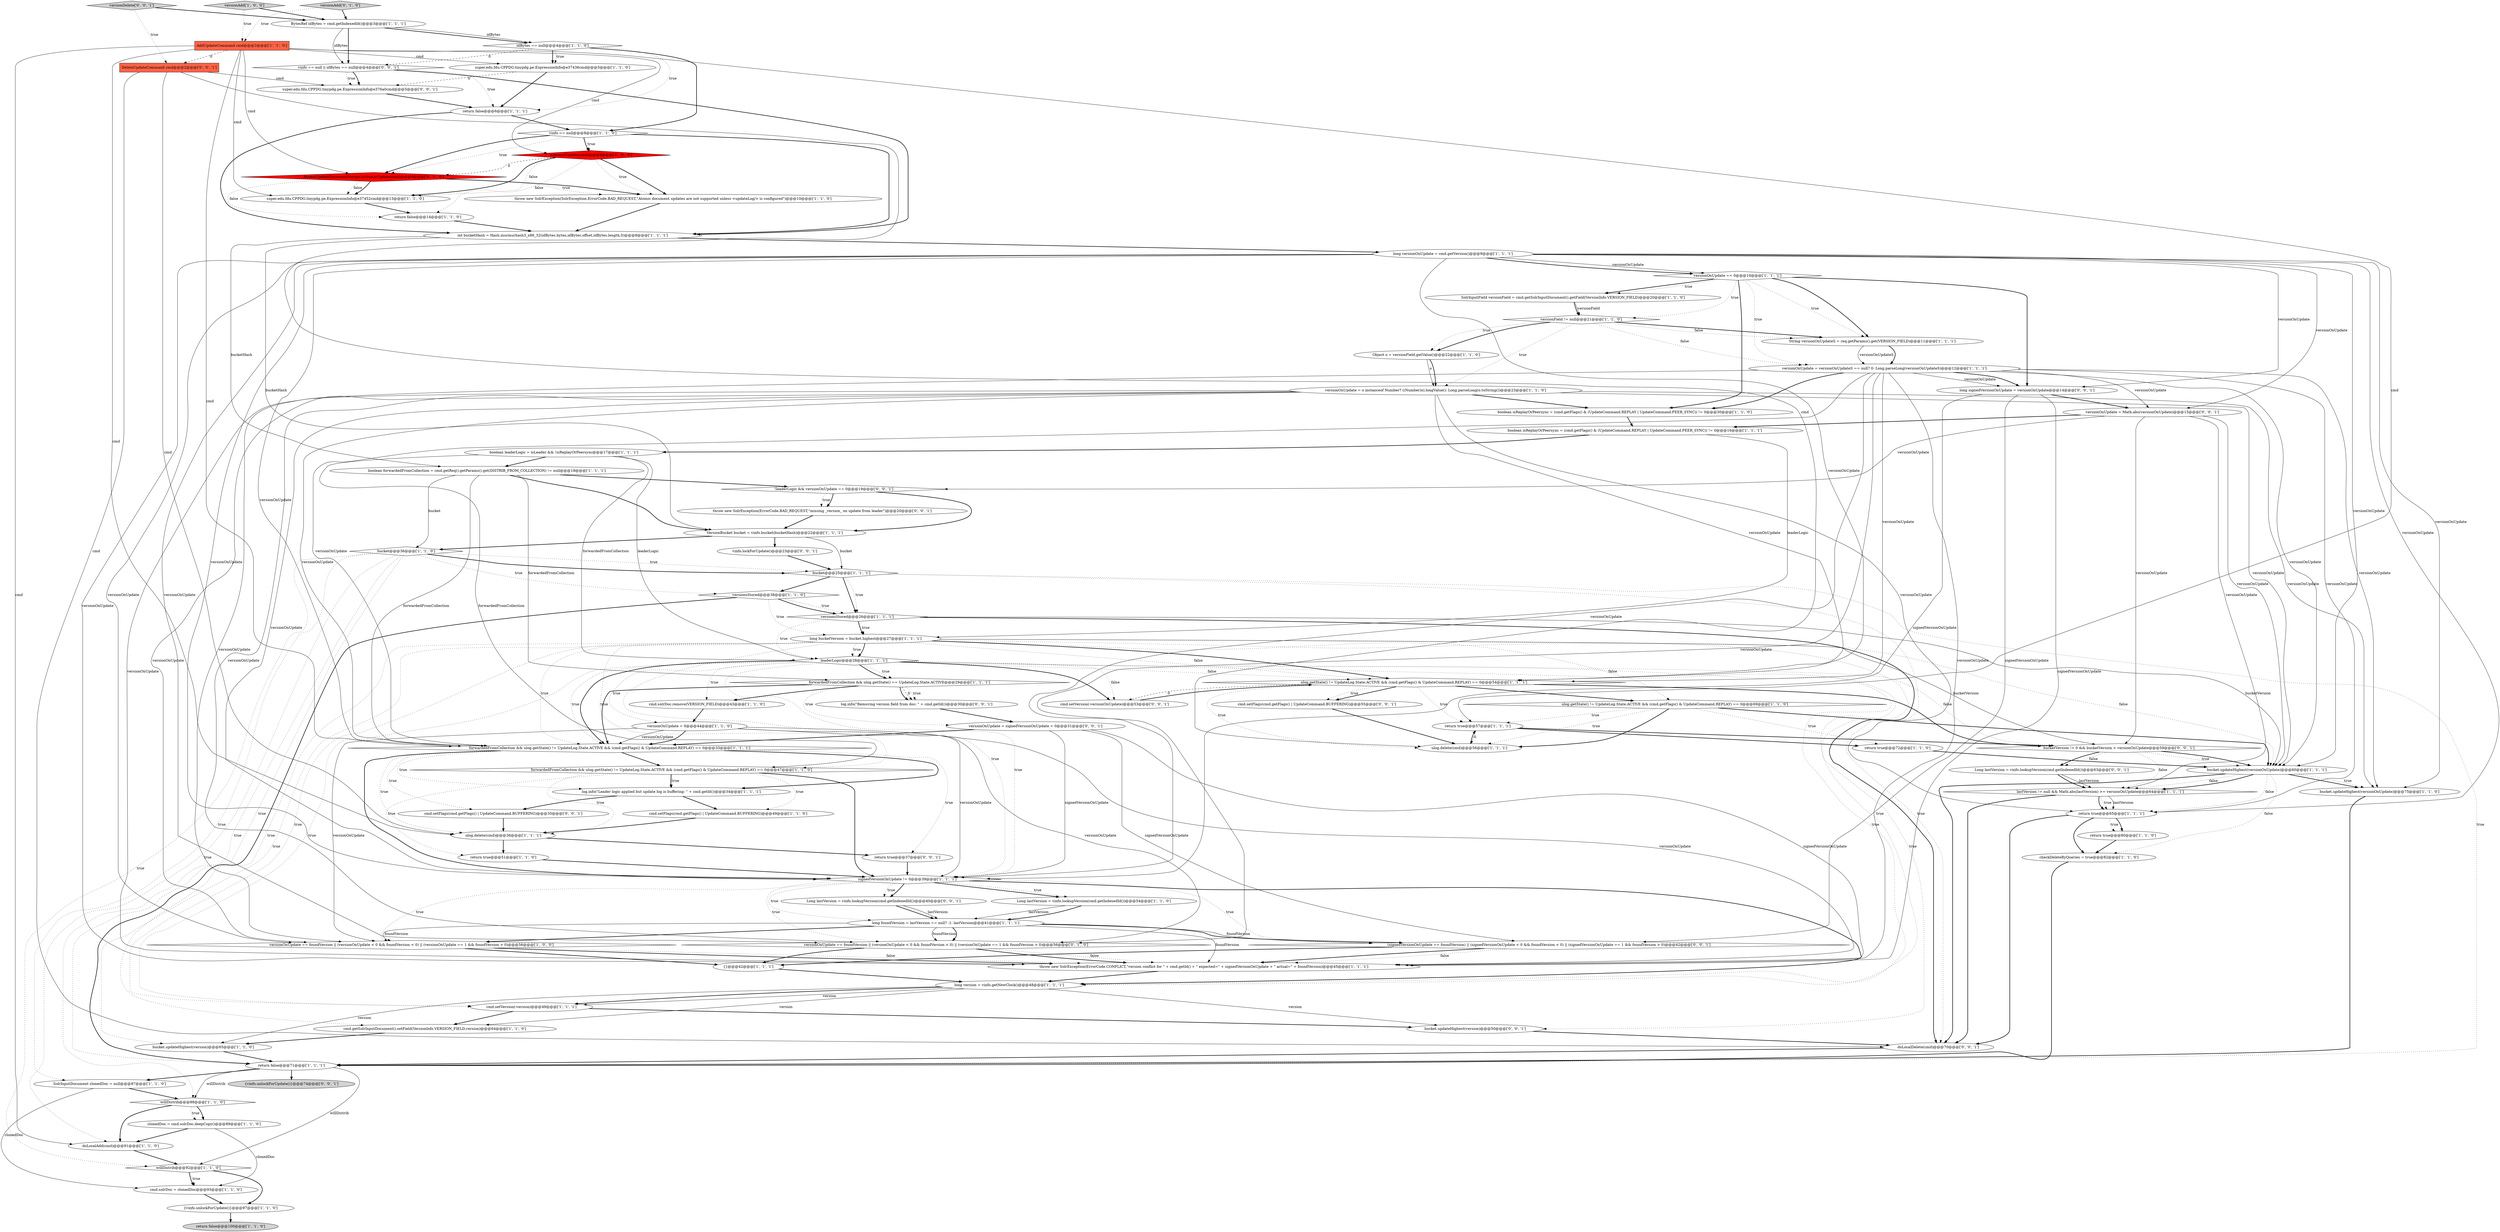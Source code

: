 digraph {
73 [style = filled, label = "cmd.setFlags(cmd.getFlags() | UpdateCommand.BUFFERING)@@@35@@@['0', '0', '1']", fillcolor = white, shape = ellipse image = "AAA0AAABBB3BBB"];
32 [style = filled, label = "ulog.getState() != UpdateLog.State.ACTIVE && (cmd.getFlags() & UpdateCommand.REPLAY) == 0@@@54@@@['1', '1', '1']", fillcolor = white, shape = diamond image = "AAA0AAABBB1BBB"];
26 [style = filled, label = "return false@@@6@@@['1', '1', '1']", fillcolor = white, shape = ellipse image = "AAA0AAABBB1BBB"];
84 [style = filled, label = "{vinfo.unlockForUpdate()}@@@74@@@['0', '0', '1']", fillcolor = lightgray, shape = ellipse image = "AAA0AAABBB3BBB"];
86 [style = filled, label = "bucketVersion != 0 && bucketVersion < versionOnUpdate@@@59@@@['0', '0', '1']", fillcolor = white, shape = diamond image = "AAA0AAABBB3BBB"];
65 [style = filled, label = "ulog.getState() != UpdateLog.State.ACTIVE && (cmd.getFlags() & UpdateCommand.REPLAY) == 0@@@69@@@['1', '1', '0']", fillcolor = white, shape = diamond image = "AAA0AAABBB1BBB"];
28 [style = filled, label = "Long lastVersion = vinfo.lookupVersion(cmd.getIndexedId())@@@54@@@['1', '1', '0']", fillcolor = white, shape = ellipse image = "AAA0AAABBB1BBB"];
3 [style = filled, label = "signedVersionOnUpdate != 0@@@39@@@['1', '1', '1']", fillcolor = white, shape = diamond image = "AAA0AAABBB1BBB"];
59 [style = filled, label = "cmd.setFlags(cmd.getFlags() | UpdateCommand.BUFFERING)@@@49@@@['1', '1', '0']", fillcolor = white, shape = ellipse image = "AAA0AAABBB1BBB"];
38 [style = filled, label = "cmd.solrDoc = clonedDoc@@@93@@@['1', '1', '0']", fillcolor = white, shape = ellipse image = "AAA0AAABBB1BBB"];
90 [style = filled, label = "log.info(\"Removing version field from doc: \" + cmd.getId())@@@30@@@['0', '0', '1']", fillcolor = white, shape = ellipse image = "AAA0AAABBB3BBB"];
94 [style = filled, label = "super.edu.fdu.CPPDG.tinypdg.pe.ExpressionInfo@e376a0cmd@@@5@@@['0', '0', '1']", fillcolor = white, shape = ellipse image = "AAA0AAABBB3BBB"];
36 [style = filled, label = "return false@@@14@@@['1', '1', '0']", fillcolor = white, shape = ellipse image = "AAA0AAABBB1BBB"];
67 [style = filled, label = "versionsStored@@@38@@@['1', '1', '0']", fillcolor = white, shape = diamond image = "AAA0AAABBB1BBB"];
81 [style = filled, label = "(signedVersionOnUpdate == foundVersion) || (signedVersionOnUpdate < 0 && foundVersion < 0) || (signedVersionOnUpdate == 1 && foundVersion > 0)@@@42@@@['0', '0', '1']", fillcolor = white, shape = diamond image = "AAA0AAABBB3BBB"];
42 [style = filled, label = "versionOnUpdate == foundVersion || (versionOnUpdate < 0 && foundVersion < 0) || (versionOnUpdate == 1 && foundVersion > 0)@@@56@@@['1', '0', '0']", fillcolor = white, shape = diamond image = "AAA0AAABBB1BBB"];
13 [style = filled, label = "versionOnUpdate == 0@@@10@@@['1', '1', '1']", fillcolor = white, shape = diamond image = "AAA0AAABBB1BBB"];
29 [style = filled, label = "int bucketHash = Hash.murmurhash3_x86_32(idBytes.bytes,idBytes.offset,idBytes.length,0)@@@8@@@['1', '1', '1']", fillcolor = white, shape = ellipse image = "AAA0AAABBB1BBB"];
82 [style = filled, label = "cmd.setFlags(cmd.getFlags() | UpdateCommand.BUFFERING)@@@55@@@['0', '0', '1']", fillcolor = white, shape = ellipse image = "AAA0AAABBB3BBB"];
19 [style = filled, label = "long foundVersion = lastVersion == null? -1: lastVersion@@@41@@@['1', '1', '1']", fillcolor = white, shape = ellipse image = "AAA0AAABBB1BBB"];
69 [style = filled, label = "return false@@@71@@@['1', '1', '1']", fillcolor = white, shape = ellipse image = "AAA0AAABBB1BBB"];
55 [style = filled, label = "cmd.getSolrInputDocument().setField(VersionInfo.VERSION_FIELD,version)@@@64@@@['1', '1', '0']", fillcolor = white, shape = ellipse image = "AAA0AAABBB1BBB"];
70 [style = filled, label = "versionOnUpdate == foundVersion || (versionOnUpdate < 0 && foundVersion < 0) || (versionOnUpdate == 1 && foundVersion > 0)@@@56@@@['0', '1', '0']", fillcolor = white, shape = diamond image = "AAA0AAABBB2BBB"];
75 [style = filled, label = "vinfo.lockForUpdate()@@@23@@@['0', '0', '1']", fillcolor = white, shape = ellipse image = "AAA0AAABBB3BBB"];
1 [style = filled, label = "bucket.updateHighest(version)@@@65@@@['1', '1', '0']", fillcolor = white, shape = ellipse image = "AAA0AAABBB1BBB"];
56 [style = filled, label = "versionOnUpdate = versionOnUpdateS == null? 0: Long.parseLong(versionOnUpdateS)@@@12@@@['1', '1', '1']", fillcolor = white, shape = ellipse image = "AAA0AAABBB1BBB"];
27 [style = filled, label = "vinfo == null@@@8@@@['1', '1', '0']", fillcolor = white, shape = diamond image = "AAA0AAABBB1BBB"];
35 [style = filled, label = "boolean isReplayOrPeersync = (cmd.getFlags() & (UpdateCommand.REPLAY | UpdateCommand.PEER_SYNC)) != 0@@@30@@@['1', '1', '0']", fillcolor = white, shape = ellipse image = "AAA0AAABBB1BBB"];
18 [style = filled, label = "willDistrib@@@88@@@['1', '1', '0']", fillcolor = white, shape = diamond image = "AAA0AAABBB1BBB"];
21 [style = filled, label = "{vinfo.unlockForUpdate()}@@@97@@@['1', '1', '0']", fillcolor = white, shape = ellipse image = "AAA0AAABBB1BBB"];
68 [style = filled, label = "leaderLogic@@@28@@@['1', '1', '1']", fillcolor = white, shape = diamond image = "AAA0AAABBB1BBB"];
80 [style = filled, label = "return true@@@37@@@['0', '0', '1']", fillcolor = white, shape = ellipse image = "AAA0AAABBB3BBB"];
40 [style = filled, label = "versionOnUpdate = 0@@@44@@@['1', '1', '0']", fillcolor = white, shape = ellipse image = "AAA0AAABBB1BBB"];
24 [style = filled, label = "forwardedFromCollection && ulog.getState() == UpdateLog.State.ACTIVE@@@29@@@['1', '1', '1']", fillcolor = white, shape = diamond image = "AAA0AAABBB1BBB"];
10 [style = filled, label = "cmd.solrDoc.remove(VERSION_FIELD)@@@43@@@['1', '1', '0']", fillcolor = white, shape = ellipse image = "AAA0AAABBB1BBB"];
49 [style = filled, label = "Object o = versionField.getValue()@@@22@@@['1', '1', '0']", fillcolor = white, shape = ellipse image = "AAA0AAABBB1BBB"];
30 [style = filled, label = "bucket.updateHighest(versionOnUpdate)@@@75@@@['1', '1', '0']", fillcolor = white, shape = ellipse image = "AAA0AAABBB1BBB"];
5 [style = filled, label = "boolean leaderLogic = isLeader && !isReplayOrPeersync@@@17@@@['1', '1', '1']", fillcolor = white, shape = ellipse image = "AAA0AAABBB1BBB"];
87 [style = filled, label = "doLocalDelete(cmd)@@@70@@@['0', '0', '1']", fillcolor = white, shape = ellipse image = "AAA0AAABBB3BBB"];
31 [style = filled, label = "ulog.delete(cmd)@@@36@@@['1', '1', '1']", fillcolor = white, shape = ellipse image = "AAA0AAABBB1BBB"];
41 [style = filled, label = "bucket.updateHighest(versionOnUpdate)@@@60@@@['1', '1', '1']", fillcolor = white, shape = ellipse image = "AAA0AAABBB1BBB"];
92 [style = filled, label = "versionOnUpdate = signedVersionOnUpdate = 0@@@31@@@['0', '0', '1']", fillcolor = white, shape = ellipse image = "AAA0AAABBB3BBB"];
0 [style = filled, label = "super.edu.fdu.CPPDG.tinypdg.pe.ExpressionInfo@e37436cmd@@@5@@@['1', '1', '0']", fillcolor = white, shape = ellipse image = "AAA0AAABBB1BBB"];
34 [style = filled, label = "throw new SolrException(SolrException.ErrorCode.BAD_REQUEST,\"Atomic document updates are not supported unless <updateLog/> is configured\")@@@10@@@['1', '1', '0']", fillcolor = white, shape = ellipse image = "AAA0AAABBB1BBB"];
64 [style = filled, label = "log.info(\"Leader logic applied but update log is buffering: \" + cmd.getId())@@@34@@@['1', '1', '1']", fillcolor = white, shape = ellipse image = "AAA0AAABBB1BBB"];
6 [style = filled, label = "checkDeleteByQueries = true@@@82@@@['1', '1', '0']", fillcolor = white, shape = ellipse image = "AAA0AAABBB1BBB"];
46 [style = filled, label = "BytesRef idBytes = cmd.getIndexedId()@@@3@@@['1', '1', '1']", fillcolor = white, shape = ellipse image = "AAA0AAABBB1BBB"];
25 [style = filled, label = "SolrInputDocument clonedDoc = null@@@87@@@['1', '1', '0']", fillcolor = white, shape = ellipse image = "AAA0AAABBB1BBB"];
4 [style = filled, label = "willDistrib@@@92@@@['1', '1', '0']", fillcolor = white, shape = diamond image = "AAA0AAABBB1BBB"];
54 [style = filled, label = "boolean isReplayOrPeersync = (cmd.getFlags() & (UpdateCommand.REPLAY | UpdateCommand.PEER_SYNC)) != 0@@@16@@@['1', '1', '1']", fillcolor = white, shape = ellipse image = "AAA0AAABBB1BBB"];
89 [style = filled, label = "Long lastVersion = vinfo.lookupVersion(cmd.getIndexedId())@@@40@@@['0', '0', '1']", fillcolor = white, shape = ellipse image = "AAA0AAABBB3BBB"];
88 [style = filled, label = "versionOnUpdate = Math.abs(versionOnUpdate)@@@15@@@['0', '0', '1']", fillcolor = white, shape = ellipse image = "AAA0AAABBB3BBB"];
8 [style = filled, label = "super.edu.fdu.CPPDG.tinypdg.pe.ExpressionInfo@e37452cmd@@@13@@@['1', '1', '0']", fillcolor = white, shape = ellipse image = "AAA0AAABBB1BBB"];
16 [style = filled, label = "SolrInputField versionField = cmd.getSolrInputDocument().getField(VersionInfo.VERSION_FIELD)@@@20@@@['1', '1', '0']", fillcolor = white, shape = ellipse image = "AAA0AAABBB1BBB"];
37 [style = filled, label = "long version = vinfo.getNewClock()@@@48@@@['1', '1', '1']", fillcolor = white, shape = ellipse image = "AAA0AAABBB1BBB"];
83 [style = filled, label = "versionDelete['0', '0', '1']", fillcolor = lightgray, shape = diamond image = "AAA0AAABBB3BBB"];
91 [style = filled, label = "!leaderLogic && versionOnUpdate == 0@@@19@@@['0', '0', '1']", fillcolor = white, shape = diamond image = "AAA0AAABBB3BBB"];
47 [style = filled, label = "return true@@@72@@@['1', '1', '0']", fillcolor = white, shape = ellipse image = "AAA0AAABBB1BBB"];
39 [style = filled, label = "forwardedFromCollection && ulog.getState() != UpdateLog.State.ACTIVE && (cmd.getFlags() & UpdateCommand.REPLAY) == 0@@@47@@@['1', '1', '0']", fillcolor = white, shape = diamond image = "AAA0AAABBB1BBB"];
23 [style = filled, label = "versionOnUpdate = o instanceof Number? ((Number)o).longValue(): Long.parseLong(o.toString())@@@23@@@['1', '1', '0']", fillcolor = white, shape = ellipse image = "AAA0AAABBB1BBB"];
61 [style = filled, label = "return true@@@80@@@['1', '1', '0']", fillcolor = white, shape = ellipse image = "AAA0AAABBB1BBB"];
44 [style = filled, label = "clonedDoc = cmd.solrDoc.deepCopy()@@@89@@@['1', '1', '0']", fillcolor = white, shape = ellipse image = "AAA0AAABBB1BBB"];
52 [style = filled, label = "long bucketVersion = bucket.highest@@@27@@@['1', '1', '1']", fillcolor = white, shape = ellipse image = "AAA0AAABBB1BBB"];
78 [style = filled, label = "Long lastVersion = vinfo.lookupVersion(cmd.getIndexedId())@@@63@@@['0', '0', '1']", fillcolor = white, shape = ellipse image = "AAA0AAABBB3BBB"];
11 [style = filled, label = "return true@@@57@@@['1', '1', '1']", fillcolor = white, shape = ellipse image = "AAA0AAABBB1BBB"];
9 [style = filled, label = "return true@@@51@@@['1', '1', '0']", fillcolor = white, shape = ellipse image = "AAA0AAABBB1BBB"];
20 [style = filled, label = "versionsStored@@@26@@@['1', '1', '1']", fillcolor = white, shape = diamond image = "AAA0AAABBB1BBB"];
93 [style = filled, label = "vinfo == null || idBytes == null@@@4@@@['0', '0', '1']", fillcolor = white, shape = diamond image = "AAA0AAABBB3BBB"];
48 [style = filled, label = "cmd.setVersion(-version)@@@49@@@['1', '1', '1']", fillcolor = white, shape = ellipse image = "AAA0AAABBB1BBB"];
14 [style = filled, label = "AddUpdateCommand cmd@@@2@@@['1', '1', '0']", fillcolor = tomato, shape = box image = "AAA0AAABBB1BBB"];
62 [style = filled, label = "bucket@@@36@@@['1', '1', '0']", fillcolor = white, shape = diamond image = "AAA0AAABBB1BBB"];
74 [style = filled, label = "long signedVersionOnUpdate = versionOnUpdate@@@14@@@['0', '0', '1']", fillcolor = white, shape = ellipse image = "AAA0AAABBB3BBB"];
72 [style = filled, label = "versionAdd['0', '1', '0']", fillcolor = lightgray, shape = diamond image = "AAA0AAABBB2BBB"];
79 [style = filled, label = "DeleteUpdateCommand cmd@@@2@@@['0', '0', '1']", fillcolor = tomato, shape = box image = "AAA0AAABBB3BBB"];
12 [style = filled, label = "long versionOnUpdate = cmd.getVersion()@@@9@@@['1', '1', '1']", fillcolor = white, shape = ellipse image = "AAA0AAABBB1BBB"];
53 [style = filled, label = "bucket@@@25@@@['1', '1', '1']", fillcolor = white, shape = diamond image = "AAA0AAABBB1BBB"];
85 [style = filled, label = "bucket.updateHighest(version)@@@50@@@['0', '0', '1']", fillcolor = white, shape = ellipse image = "AAA0AAABBB3BBB"];
63 [style = filled, label = "throw new SolrException(ErrorCode.CONFLICT,\"version conflict for \" + cmd.getId() + \" expected=\" + signedVersionOnUpdate + \" actual=\" + foundVersion)@@@45@@@['1', '1', '1']", fillcolor = white, shape = ellipse image = "AAA0AAABBB1BBB"];
58 [style = filled, label = "return true@@@65@@@['1', '1', '1']", fillcolor = white, shape = ellipse image = "AAA0AAABBB1BBB"];
2 [style = filled, label = "versionField != null@@@21@@@['1', '1', '0']", fillcolor = white, shape = diamond image = "AAA0AAABBB1BBB"];
45 [style = filled, label = "versionAdd['1', '0', '0']", fillcolor = lightgray, shape = diamond image = "AAA0AAABBB1BBB"];
7 [style = filled, label = "return false@@@100@@@['1', '1', '0']", fillcolor = lightgray, shape = ellipse image = "AAA0AAABBB1BBB"];
22 [style = filled, label = "VersionBucket bucket = vinfo.bucket(bucketHash)@@@22@@@['1', '1', '1']", fillcolor = white, shape = ellipse image = "AAA0AAABBB1BBB"];
51 [style = filled, label = "idBytes == null@@@4@@@['1', '1', '0']", fillcolor = white, shape = diamond image = "AAA0AAABBB1BBB"];
77 [style = filled, label = "throw new SolrException(ErrorCode.BAD_REQUEST,\"missing _version_ on update from leader\")@@@20@@@['0', '0', '1']", fillcolor = white, shape = ellipse image = "AAA0AAABBB3BBB"];
71 [style = filled, label = "AtomicUpdateDocumentMerger.isAtomicUpdate(cmd)@@@9@@@['0', '1', '0']", fillcolor = red, shape = diamond image = "AAA1AAABBB2BBB"];
66 [style = filled, label = "isAtomicUpdate(cmd)@@@9@@@['1', '0', '0']", fillcolor = red, shape = diamond image = "AAA1AAABBB1BBB"];
17 [style = filled, label = "forwardedFromCollection && ulog.getState() != UpdateLog.State.ACTIVE && (cmd.getFlags() & UpdateCommand.REPLAY) == 0@@@33@@@['1', '1', '1']", fillcolor = white, shape = diamond image = "AAA0AAABBB1BBB"];
33 [style = filled, label = "lastVersion != null && Math.abs(lastVersion) >= versionOnUpdate@@@64@@@['1', '1', '1']", fillcolor = white, shape = diamond image = "AAA0AAABBB1BBB"];
15 [style = filled, label = "ulog.delete(cmd)@@@56@@@['1', '1', '1']", fillcolor = white, shape = ellipse image = "AAA0AAABBB1BBB"];
50 [style = filled, label = "boolean forwardedFromCollection = cmd.getReq().getParams().get(DISTRIB_FROM_COLLECTION) != null@@@18@@@['1', '1', '1']", fillcolor = white, shape = ellipse image = "AAA0AAABBB1BBB"];
43 [style = filled, label = "String versionOnUpdateS = req.getParams().get(VERSION_FIELD)@@@11@@@['1', '1', '1']", fillcolor = white, shape = ellipse image = "AAA0AAABBB1BBB"];
57 [style = filled, label = "doLocalAdd(cmd)@@@91@@@['1', '1', '0']", fillcolor = white, shape = ellipse image = "AAA0AAABBB1BBB"];
76 [style = filled, label = "cmd.setVersion(-versionOnUpdate)@@@53@@@['0', '0', '1']", fillcolor = white, shape = ellipse image = "AAA0AAABBB3BBB"];
60 [style = filled, label = "{}@@@42@@@['1', '1', '1']", fillcolor = white, shape = ellipse image = "AAA0AAABBB1BBB"];
1->69 [style = bold, label=""];
53->87 [style = dotted, label="true"];
61->6 [style = bold, label=""];
4->38 [style = dotted, label="true"];
24->92 [style = dotted, label="true"];
50->22 [style = bold, label=""];
79->15 [style = solid, label="cmd"];
37->48 [style = solid, label="version"];
68->24 [style = bold, label=""];
31->9 [style = bold, label=""];
36->29 [style = bold, label=""];
11->86 [style = bold, label=""];
12->3 [style = solid, label="versionOnUpdate"];
5->68 [style = solid, label="forwardedFromCollection"];
62->57 [style = dotted, label="true"];
67->52 [style = dotted, label="true"];
79->87 [style = solid, label="cmd"];
70->63 [style = dotted, label="false"];
88->91 [style = solid, label="versionOnUpdate"];
56->17 [style = solid, label="versionOnUpdate"];
71->8 [style = dotted, label="false"];
32->11 [style = dotted, label="true"];
2->23 [style = dotted, label="true"];
59->31 [style = bold, label=""];
52->37 [style = dotted, label="true"];
42->60 [style = bold, label=""];
49->23 [style = solid, label="o"];
14->11 [style = solid, label="cmd"];
19->63 [style = solid, label="foundVersion"];
51->26 [style = dotted, label="true"];
14->79 [style = dashed, label="0"];
6->69 [style = bold, label=""];
64->73 [style = bold, label=""];
20->41 [style = solid, label="bucketVersion"];
3->70 [style = dotted, label="true"];
37->1 [style = solid, label="version"];
52->17 [style = dotted, label="true"];
65->11 [style = dotted, label="true"];
19->42 [style = solid, label="foundVersion"];
56->74 [style = solid, label="versionOnUpdate"];
67->69 [style = bold, label=""];
12->88 [style = solid, label="versionOnUpdate"];
52->68 [style = bold, label=""];
46->51 [style = bold, label=""];
66->8 [style = dotted, label="false"];
92->81 [style = solid, label="signedVersionOnUpdate"];
20->68 [style = dotted, label="true"];
8->36 [style = bold, label=""];
18->44 [style = bold, label=""];
28->19 [style = solid, label="lastVersion"];
81->63 [style = dotted, label="false"];
15->11 [style = bold, label=""];
62->53 [style = bold, label=""];
14->71 [style = solid, label="cmd"];
23->70 [style = solid, label="versionOnUpdate"];
14->31 [style = solid, label="cmd"];
12->17 [style = solid, label="versionOnUpdate"];
2->49 [style = bold, label=""];
44->38 [style = solid, label="clonedDoc"];
39->64 [style = bold, label=""];
37->48 [style = bold, label=""];
93->94 [style = bold, label=""];
50->91 [style = bold, label=""];
88->41 [style = solid, label="versionOnUpdate"];
24->17 [style = bold, label=""];
58->87 [style = bold, label=""];
52->3 [style = dotted, label="true"];
56->88 [style = solid, label="versionOnUpdate"];
52->41 [style = dotted, label="false"];
5->68 [style = solid, label="leaderLogic"];
52->48 [style = dotted, label="true"];
68->76 [style = dotted, label="false"];
92->63 [style = solid, label="signedVersionOnUpdate"];
52->86 [style = solid, label="bucketVersion"];
56->41 [style = solid, label="versionOnUpdate"];
86->78 [style = dotted, label="false"];
54->5 [style = bold, label=""];
32->76 [style = dashed, label="0"];
23->58 [style = solid, label="versionOnUpdate"];
24->90 [style = dotted, label="true"];
46->93 [style = solid, label="idBytes"];
17->80 [style = dotted, label="true"];
5->39 [style = solid, label="forwardedFromCollection"];
29->22 [style = solid, label="bucketHash"];
32->15 [style = dotted, label="true"];
23->3 [style = solid, label="versionOnUpdate"];
79->31 [style = solid, label="cmd"];
40->3 [style = solid, label="versionOnUpdate"];
24->10 [style = bold, label=""];
62->53 [style = dotted, label="true"];
19->42 [style = bold, label=""];
3->42 [style = dotted, label="true"];
86->33 [style = dotted, label="false"];
56->32 [style = solid, label="versionOnUpdate"];
30->69 [style = bold, label=""];
14->57 [style = solid, label="cmd"];
62->25 [style = dotted, label="true"];
4->38 [style = bold, label=""];
39->9 [style = dotted, label="true"];
68->32 [style = dotted, label="false"];
35->54 [style = bold, label=""];
89->19 [style = bold, label=""];
68->76 [style = bold, label=""];
2->49 [style = dotted, label="true"];
3->89 [style = bold, label=""];
66->8 [style = bold, label=""];
66->71 [style = dashed, label="0"];
74->3 [style = solid, label="signedVersionOnUpdate"];
22->75 [style = bold, label=""];
4->21 [style = bold, label=""];
53->20 [style = bold, label=""];
66->36 [style = dotted, label="false"];
51->0 [style = bold, label=""];
76->32 [style = bold, label=""];
74->63 [style = solid, label="signedVersionOnUpdate"];
12->63 [style = solid, label="versionOnUpdate"];
93->29 [style = bold, label=""];
3->89 [style = dotted, label="true"];
86->78 [style = bold, label=""];
20->52 [style = bold, label=""];
41->58 [style = dotted, label="false"];
12->32 [style = solid, label="versionOnUpdate"];
12->30 [style = solid, label="versionOnUpdate"];
79->94 [style = solid, label="cmd"];
92->3 [style = solid, label="signedVersionOnUpdate"];
13->16 [style = bold, label=""];
52->68 [style = dotted, label="true"];
68->48 [style = dotted, label="true"];
69->4 [style = solid, label="willDistrib"];
88->33 [style = solid, label="versionOnUpdate"];
23->35 [style = bold, label=""];
66->34 [style = bold, label=""];
88->54 [style = bold, label=""];
26->27 [style = bold, label=""];
46->51 [style = solid, label="idBytes"];
41->30 [style = bold, label=""];
71->34 [style = bold, label=""];
32->82 [style = bold, label=""];
62->67 [style = dotted, label="true"];
87->69 [style = bold, label=""];
17->39 [style = bold, label=""];
48->55 [style = bold, label=""];
13->43 [style = bold, label=""];
71->34 [style = dotted, label="true"];
40->42 [style = solid, label="versionOnUpdate"];
40->17 [style = bold, label=""];
28->19 [style = bold, label=""];
63->37 [style = bold, label=""];
47->41 [style = bold, label=""];
51->27 [style = bold, label=""];
19->70 [style = solid, label="foundVersion"];
21->7 [style = bold, label=""];
68->10 [style = dotted, label="true"];
71->36 [style = dotted, label="false"];
27->71 [style = bold, label=""];
17->64 [style = dotted, label="true"];
68->24 [style = dotted, label="true"];
45->46 [style = bold, label=""];
86->41 [style = dotted, label="true"];
27->29 [style = bold, label=""];
17->64 [style = bold, label=""];
40->70 [style = solid, label="versionOnUpdate"];
91->77 [style = dotted, label="true"];
25->38 [style = solid, label="clonedDoc"];
56->63 [style = solid, label="versionOnUpdate"];
33->58 [style = solid, label="lastVersion"];
39->64 [style = dotted, label="true"];
33->58 [style = bold, label=""];
68->17 [style = bold, label=""];
19->81 [style = bold, label=""];
23->32 [style = solid, label="versionOnUpdate"];
2->43 [style = bold, label=""];
65->15 [style = bold, label=""];
44->57 [style = bold, label=""];
90->92 [style = bold, label=""];
12->74 [style = solid, label="versionOnUpdate"];
48->85 [style = bold, label=""];
86->41 [style = bold, label=""];
67->20 [style = dotted, label="true"];
39->31 [style = dotted, label="true"];
34->29 [style = bold, label=""];
13->16 [style = dotted, label="true"];
58->61 [style = bold, label=""];
52->39 [style = dotted, label="true"];
41->30 [style = dotted, label="true"];
60->37 [style = bold, label=""];
27->71 [style = dotted, label="true"];
68->86 [style = dotted, label="false"];
3->37 [style = bold, label=""];
52->65 [style = dotted, label="false"];
18->44 [style = dotted, label="true"];
52->55 [style = dotted, label="true"];
46->93 [style = bold, label=""];
72->14 [style = dotted, label="true"];
53->69 [style = dotted, label="true"];
11->15 [style = dashed, label="0"];
53->20 [style = dotted, label="true"];
23->30 [style = solid, label="versionOnUpdate"];
19->70 [style = bold, label=""];
65->41 [style = bold, label=""];
2->56 [style = dotted, label="false"];
56->42 [style = solid, label="versionOnUpdate"];
25->18 [style = bold, label=""];
91->22 [style = bold, label=""];
20->52 [style = dotted, label="true"];
83->79 [style = dotted, label="true"];
50->24 [style = solid, label="forwardedFromCollection"];
23->41 [style = solid, label="versionOnUpdate"];
13->74 [style = bold, label=""];
23->63 [style = solid, label="versionOnUpdate"];
49->23 [style = bold, label=""];
2->43 [style = dotted, label="false"];
64->59 [style = bold, label=""];
62->69 [style = dotted, label="true"];
51->93 [style = dashed, label="0"];
68->85 [style = dotted, label="true"];
51->0 [style = dotted, label="true"];
77->22 [style = bold, label=""];
65->47 [style = dotted, label="true"];
56->35 [style = bold, label=""];
78->33 [style = solid, label="lastVersion"];
74->88 [style = bold, label=""];
42->63 [style = bold, label=""];
12->13 [style = bold, label=""];
13->2 [style = dotted, label="true"];
3->28 [style = bold, label=""];
20->87 [style = bold, label=""];
43->56 [style = solid, label="versionOnUpdateS"];
80->3 [style = bold, label=""];
66->34 [style = dotted, label="true"];
92->17 [style = bold, label=""];
41->33 [style = dotted, label="false"];
42->63 [style = dotted, label="false"];
45->14 [style = dotted, label="true"];
18->57 [style = bold, label=""];
89->19 [style = solid, label="lastVersion"];
88->86 [style = solid, label="versionOnUpdate"];
39->59 [style = dotted, label="true"];
24->90 [style = bold, label=""];
10->40 [style = bold, label=""];
11->47 [style = bold, label=""];
17->3 [style = bold, label=""];
9->3 [style = bold, label=""];
56->74 [style = bold, label=""];
93->94 [style = dotted, label="true"];
27->66 [style = dotted, label="true"];
24->90 [style = dashed, label="0"];
41->33 [style = bold, label=""];
65->15 [style = dotted, label="true"];
17->73 [style = dotted, label="true"];
19->81 [style = solid, label="foundVersion"];
71->8 [style = bold, label=""];
69->18 [style = solid, label="willDistrib"];
58->61 [style = dotted, label="true"];
3->81 [style = dotted, label="true"];
23->42 [style = solid, label="versionOnUpdate"];
56->3 [style = solid, label="versionOnUpdate"];
53->67 [style = bold, label=""];
68->17 [style = dotted, label="true"];
57->4 [style = bold, label=""];
69->84 [style = bold, label=""];
52->32 [style = dotted, label="false"];
16->2 [style = solid, label="versionField"];
32->86 [style = bold, label=""];
3->28 [style = dotted, label="true"];
14->0 [style = solid, label="cmd"];
78->33 [style = bold, label=""];
0->26 [style = bold, label=""];
12->13 [style = solid, label="versionOnUpdate"];
62->4 [style = dotted, label="true"];
68->37 [style = dotted, label="true"];
72->46 [style = bold, label=""];
93->26 [style = dotted, label="true"];
52->1 [style = dotted, label="true"];
37->55 [style = solid, label="version"];
12->41 [style = solid, label="versionOnUpdate"];
26->29 [style = bold, label=""];
29->50 [style = solid, label="bucketHash"];
12->42 [style = solid, label="versionOnUpdate"];
39->3 [style = bold, label=""];
70->63 [style = bold, label=""];
62->18 [style = dotted, label="true"];
56->58 [style = solid, label="versionOnUpdate"];
33->58 [style = dotted, label="true"];
81->60 [style = bold, label=""];
32->65 [style = bold, label=""];
16->2 [style = bold, label=""];
54->52 [style = solid, label="leaderLogic"];
41->87 [style = bold, label=""];
83->46 [style = bold, label=""];
81->63 [style = bold, label=""];
13->43 [style = dotted, label="true"];
85->87 [style = bold, label=""];
17->31 [style = dotted, label="true"];
68->3 [style = dotted, label="true"];
32->82 [style = dotted, label="true"];
67->20 [style = bold, label=""];
29->12 [style = bold, label=""];
3->19 [style = dotted, label="true"];
74->81 [style = solid, label="signedVersionOnUpdate"];
14->8 [style = solid, label="cmd"];
22->62 [style = bold, label=""];
52->32 [style = bold, label=""];
68->40 [style = dotted, label="true"];
14->66 [style = solid, label="cmd"];
40->17 [style = solid, label="versionOnUpdate"];
70->60 [style = bold, label=""];
55->1 [style = bold, label=""];
14->17 [style = solid, label="cmd"];
22->53 [style = solid, label="bucket"];
12->58 [style = solid, label="versionOnUpdate"];
41->6 [style = dotted, label="false"];
40->63 [style = solid, label="versionOnUpdate"];
37->85 [style = solid, label="version"];
38->21 [style = bold, label=""];
58->6 [style = bold, label=""];
13->56 [style = dotted, label="true"];
27->66 [style = bold, label=""];
94->26 [style = bold, label=""];
69->25 [style = bold, label=""];
73->31 [style = bold, label=""];
50->62 [style = solid, label="bucket"];
50->17 [style = solid, label="forwardedFromCollection"];
23->17 [style = solid, label="versionOnUpdate"];
56->30 [style = solid, label="versionOnUpdate"];
56->70 [style = solid, label="versionOnUpdate"];
5->50 [style = bold, label=""];
12->70 [style = solid, label="versionOnUpdate"];
13->35 [style = bold, label=""];
75->53 [style = bold, label=""];
91->77 [style = bold, label=""];
31->80 [style = bold, label=""];
82->15 [style = bold, label=""];
43->56 [style = bold, label=""];
33->87 [style = bold, label=""];
0->94 [style = dashed, label="0"];
}
